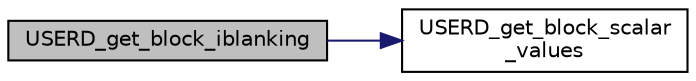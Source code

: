 digraph "USERD_get_block_iblanking"
{
  bgcolor="transparent";
  edge [fontname="Helvetica",fontsize="10",labelfontname="Helvetica",labelfontsize="10"];
  node [fontname="Helvetica",fontsize="10",shape=record];
  rankdir="LR";
  Node1 [label="USERD_get_block_iblanking",height=0.2,width=0.4,color="black", fillcolor="grey75", style="filled", fontcolor="black"];
  Node1 -> Node2 [color="midnightblue",fontsize="10",style="solid",fontname="Helvetica"];
  Node2 [label="USERD_get_block_scalar\l_values",height=0.2,width=0.4,color="black",URL="$a04515.html#aa8e8a4245cc72857be99e83aca023373"];
}
